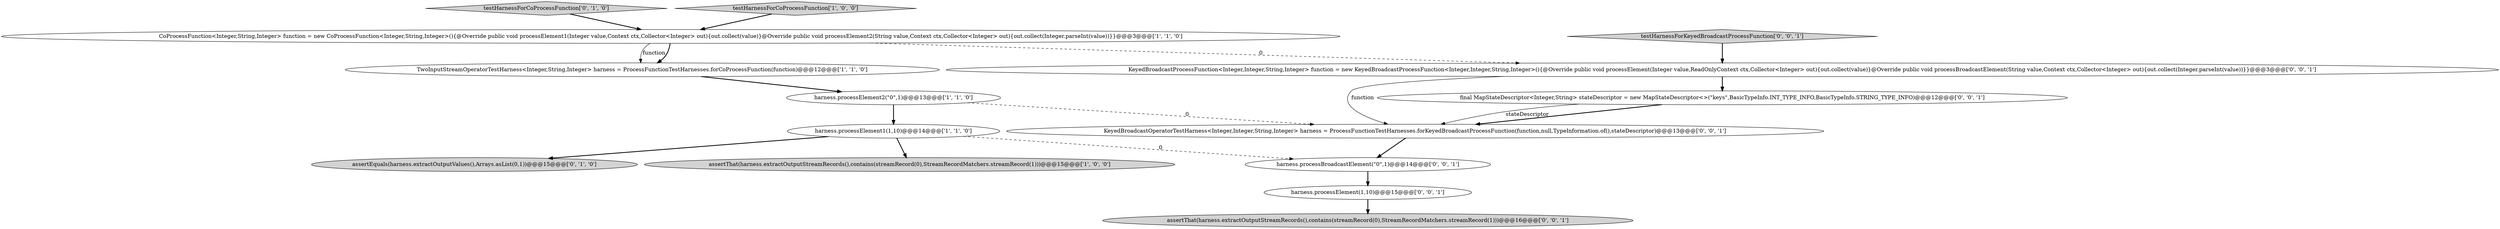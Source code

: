digraph {
7 [style = filled, label = "testHarnessForCoProcessFunction['0', '1', '0']", fillcolor = lightgray, shape = diamond image = "AAA0AAABBB2BBB"];
10 [style = filled, label = "KeyedBroadcastProcessFunction<Integer,Integer,String,Integer> function = new KeyedBroadcastProcessFunction<Integer,Integer,String,Integer>(){@Override public void processElement(Integer value,ReadOnlyContext ctx,Collector<Integer> out){out.collect(value)}@Override public void processBroadcastElement(String value,Context ctx,Collector<Integer> out){out.collect(Integer.parseInt(value))}}@@@3@@@['0', '0', '1']", fillcolor = white, shape = ellipse image = "AAA0AAABBB3BBB"];
3 [style = filled, label = "CoProcessFunction<Integer,String,Integer> function = new CoProcessFunction<Integer,String,Integer>(){@Override public void processElement1(Integer value,Context ctx,Collector<Integer> out){out.collect(value)}@Override public void processElement2(String value,Context ctx,Collector<Integer> out){out.collect(Integer.parseInt(value))}}@@@3@@@['1', '1', '0']", fillcolor = white, shape = ellipse image = "AAA0AAABBB1BBB"];
0 [style = filled, label = "harness.processElement1(1,10)@@@14@@@['1', '1', '0']", fillcolor = white, shape = ellipse image = "AAA0AAABBB1BBB"];
4 [style = filled, label = "TwoInputStreamOperatorTestHarness<Integer,String,Integer> harness = ProcessFunctionTestHarnesses.forCoProcessFunction(function)@@@12@@@['1', '1', '0']", fillcolor = white, shape = ellipse image = "AAA0AAABBB1BBB"];
5 [style = filled, label = "harness.processElement2(\"0\",1)@@@13@@@['1', '1', '0']", fillcolor = white, shape = ellipse image = "AAA0AAABBB1BBB"];
12 [style = filled, label = "testHarnessForKeyedBroadcastProcessFunction['0', '0', '1']", fillcolor = lightgray, shape = diamond image = "AAA0AAABBB3BBB"];
8 [style = filled, label = "harness.processBroadcastElement(\"0\",1)@@@14@@@['0', '0', '1']", fillcolor = white, shape = ellipse image = "AAA0AAABBB3BBB"];
11 [style = filled, label = "harness.processElement(1,10)@@@15@@@['0', '0', '1']", fillcolor = white, shape = ellipse image = "AAA0AAABBB3BBB"];
6 [style = filled, label = "assertEquals(harness.extractOutputValues(),Arrays.asList(0,1))@@@15@@@['0', '1', '0']", fillcolor = lightgray, shape = ellipse image = "AAA0AAABBB2BBB"];
13 [style = filled, label = "final MapStateDescriptor<Integer,String> stateDescriptor = new MapStateDescriptor<>(\"keys\",BasicTypeInfo.INT_TYPE_INFO,BasicTypeInfo.STRING_TYPE_INFO)@@@12@@@['0', '0', '1']", fillcolor = white, shape = ellipse image = "AAA0AAABBB3BBB"];
2 [style = filled, label = "testHarnessForCoProcessFunction['1', '0', '0']", fillcolor = lightgray, shape = diamond image = "AAA0AAABBB1BBB"];
1 [style = filled, label = "assertThat(harness.extractOutputStreamRecords(),contains(streamRecord(0),StreamRecordMatchers.streamRecord(1)))@@@15@@@['1', '0', '0']", fillcolor = lightgray, shape = ellipse image = "AAA0AAABBB1BBB"];
9 [style = filled, label = "KeyedBroadcastOperatorTestHarness<Integer,Integer,String,Integer> harness = ProcessFunctionTestHarnesses.forKeyedBroadcastProcessFunction(function,null,TypeInformation.of(),stateDescriptor)@@@13@@@['0', '0', '1']", fillcolor = white, shape = ellipse image = "AAA0AAABBB3BBB"];
14 [style = filled, label = "assertThat(harness.extractOutputStreamRecords(),contains(streamRecord(0),StreamRecordMatchers.streamRecord(1)))@@@16@@@['0', '0', '1']", fillcolor = lightgray, shape = ellipse image = "AAA0AAABBB3BBB"];
0->8 [style = dashed, label="0"];
5->9 [style = dashed, label="0"];
10->9 [style = solid, label="function"];
13->9 [style = bold, label=""];
12->10 [style = bold, label=""];
3->10 [style = dashed, label="0"];
5->0 [style = bold, label=""];
10->13 [style = bold, label=""];
9->8 [style = bold, label=""];
8->11 [style = bold, label=""];
3->4 [style = solid, label="function"];
4->5 [style = bold, label=""];
3->4 [style = bold, label=""];
0->1 [style = bold, label=""];
0->6 [style = bold, label=""];
7->3 [style = bold, label=""];
11->14 [style = bold, label=""];
2->3 [style = bold, label=""];
13->9 [style = solid, label="stateDescriptor"];
}

